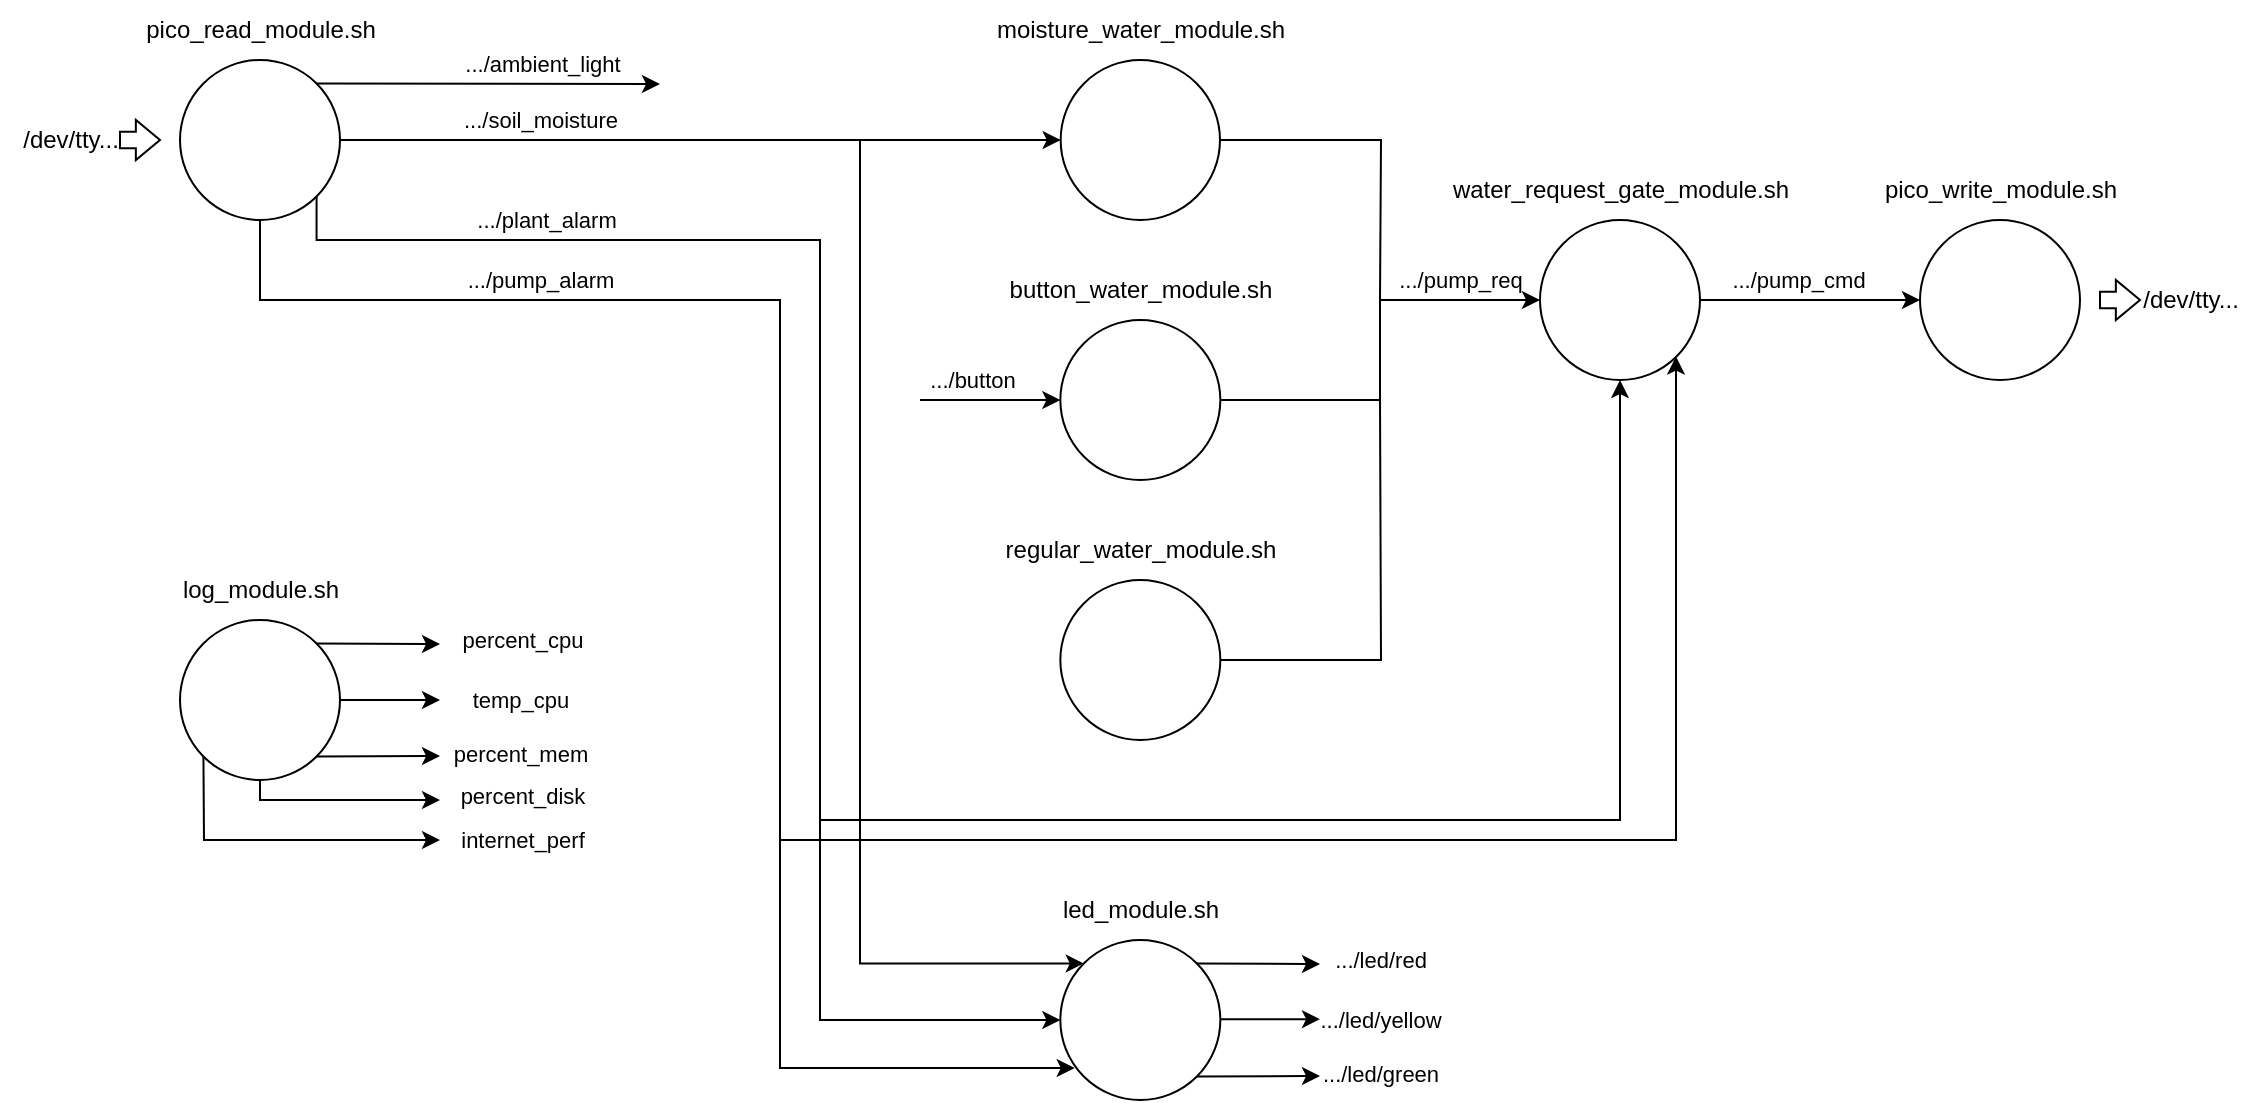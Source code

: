 <mxfile version="21.3.4" type="device">
  <diagram name="Page-1" id="5d7acffa-a066-3a61-03fe-96351882024d">
    <mxGraphModel dx="2700" dy="772" grid="1" gridSize="10" guides="1" tooltips="1" connect="1" arrows="1" fold="1" page="1" pageScale="1" pageWidth="1100" pageHeight="850" background="#ffffff" math="0" shadow="0">
      <root>
        <mxCell id="0" />
        <mxCell id="1" parent="0" />
        <mxCell id="KBj2P0N1xhkHomYplWMj-21" style="edgeStyle=orthogonalEdgeStyle;rounded=0;orthogonalLoop=1;jettySize=auto;html=1;exitX=1;exitY=0.5;exitDx=0;exitDy=0;endArrow=none;endFill=0;" parent="1" source="KBj2P0N1xhkHomYplWMj-1" edge="1">
          <mxGeometry relative="1" as="geometry">
            <mxPoint x="680" y="280" as="targetPoint" />
          </mxGeometry>
        </mxCell>
        <mxCell id="KBj2P0N1xhkHomYplWMj-1" value="" style="ellipse;whiteSpace=wrap;html=1;" parent="1" vertex="1">
          <mxGeometry x="520.33" y="160" width="79.67" height="80" as="geometry" />
        </mxCell>
        <mxCell id="KBj2P0N1xhkHomYplWMj-2" value="&lt;div&gt;moisture_water_module.sh&lt;/div&gt;" style="text;html=1;align=center;verticalAlign=middle;resizable=0;points=[];autosize=1;strokeColor=none;fillColor=none;" parent="1" vertex="1">
          <mxGeometry x="475.17" y="130" width="170" height="30" as="geometry" />
        </mxCell>
        <mxCell id="KBj2P0N1xhkHomYplWMj-4" value="" style="endArrow=classic;html=1;rounded=0;exitX=1;exitY=0.5;exitDx=0;exitDy=0;edgeStyle=elbowEdgeStyle;elbow=vertical;entryX=0;entryY=0.5;entryDx=0;entryDy=0;" parent="1" source="KBj2P0N1xhkHomYplWMj-6" target="KBj2P0N1xhkHomYplWMj-1" edge="1">
          <mxGeometry width="50" height="50" relative="1" as="geometry">
            <mxPoint x="430.33" y="180" as="sourcePoint" />
            <mxPoint x="520.33" y="180" as="targetPoint" />
          </mxGeometry>
        </mxCell>
        <mxCell id="KBj2P0N1xhkHomYplWMj-5" value=".../soil_moisture" style="edgeLabel;html=1;align=center;verticalAlign=middle;resizable=0;points=[];" parent="KBj2P0N1xhkHomYplWMj-4" vertex="1" connectable="0">
          <mxGeometry x="-0.407" y="-2" relative="1" as="geometry">
            <mxPoint x="-7" y="-12" as="offset" />
          </mxGeometry>
        </mxCell>
        <mxCell id="KBj2P0N1xhkHomYplWMj-6" value="" style="ellipse;whiteSpace=wrap;html=1;" parent="1" vertex="1">
          <mxGeometry x="80" y="160" width="80" height="80" as="geometry" />
        </mxCell>
        <mxCell id="KBj2P0N1xhkHomYplWMj-7" value="pico_read_module.sh" style="text;html=1;align=center;verticalAlign=middle;resizable=0;points=[];autosize=1;strokeColor=none;fillColor=none;" parent="1" vertex="1">
          <mxGeometry x="50" y="130" width="140" height="30" as="geometry" />
        </mxCell>
        <mxCell id="KBj2P0N1xhkHomYplWMj-8" value="" style="endArrow=classic;html=1;rounded=0;exitX=1;exitY=0;exitDx=0;exitDy=0;elbow=vertical;" parent="1" source="KBj2P0N1xhkHomYplWMj-6" edge="1">
          <mxGeometry width="50" height="50" relative="1" as="geometry">
            <mxPoint x="220" y="260" as="sourcePoint" />
            <mxPoint x="320" y="172" as="targetPoint" />
          </mxGeometry>
        </mxCell>
        <mxCell id="KBj2P0N1xhkHomYplWMj-9" value=".../ambient_light" style="edgeLabel;html=1;align=center;verticalAlign=middle;resizable=0;points=[];" parent="KBj2P0N1xhkHomYplWMj-8" vertex="1" connectable="0">
          <mxGeometry x="-0.407" y="-2" relative="1" as="geometry">
            <mxPoint x="61" y="-12" as="offset" />
          </mxGeometry>
        </mxCell>
        <mxCell id="KBj2P0N1xhkHomYplWMj-10" value="" style="endArrow=none;html=1;rounded=0;edgeStyle=elbowEdgeStyle;exitX=1;exitY=1;exitDx=0;exitDy=0;endFill=0;elbow=vertical;" parent="1" source="KBj2P0N1xhkHomYplWMj-6" edge="1">
          <mxGeometry width="50" height="50" relative="1" as="geometry">
            <mxPoint x="160" y="220" as="sourcePoint" />
            <mxPoint x="400" y="540" as="targetPoint" />
            <Array as="points">
              <mxPoint x="270" y="250" />
            </Array>
          </mxGeometry>
        </mxCell>
        <mxCell id="KBj2P0N1xhkHomYplWMj-11" value=".../plant_alarm" style="edgeLabel;html=1;align=center;verticalAlign=middle;resizable=0;points=[];" parent="KBj2P0N1xhkHomYplWMj-10" vertex="1" connectable="0">
          <mxGeometry x="-0.407" y="-2" relative="1" as="geometry">
            <mxPoint x="-31" y="-12" as="offset" />
          </mxGeometry>
        </mxCell>
        <mxCell id="KBj2P0N1xhkHomYplWMj-12" value="" style="endArrow=none;html=1;rounded=0;edgeStyle=elbowEdgeStyle;endFill=0;elbow=vertical;" parent="1" edge="1">
          <mxGeometry width="50" height="50" relative="1" as="geometry">
            <mxPoint x="120" y="240" as="sourcePoint" />
            <mxPoint x="380" y="550" as="targetPoint" />
            <Array as="points">
              <mxPoint x="250" y="280" />
            </Array>
          </mxGeometry>
        </mxCell>
        <mxCell id="KBj2P0N1xhkHomYplWMj-13" value=".../pump_alarm" style="edgeLabel;html=1;align=center;verticalAlign=middle;resizable=0;points=[];" parent="KBj2P0N1xhkHomYplWMj-12" vertex="1" connectable="0">
          <mxGeometry x="-0.407" y="-2" relative="1" as="geometry">
            <mxPoint x="11" y="-12" as="offset" />
          </mxGeometry>
        </mxCell>
        <mxCell id="KBj2P0N1xhkHomYplWMj-14" value="" style="ellipse;whiteSpace=wrap;html=1;" parent="1" vertex="1">
          <mxGeometry x="760" y="240" width="80" height="80" as="geometry" />
        </mxCell>
        <mxCell id="KBj2P0N1xhkHomYplWMj-15" value="" style="endArrow=classic;html=1;rounded=0;edgeStyle=elbowEdgeStyle;entryX=0;entryY=0.5;entryDx=0;entryDy=0;" parent="1" target="KBj2P0N1xhkHomYplWMj-14" edge="1">
          <mxGeometry width="50" height="50" relative="1" as="geometry">
            <mxPoint x="680" y="280" as="sourcePoint" />
            <mxPoint x="770" y="250" as="targetPoint" />
          </mxGeometry>
        </mxCell>
        <mxCell id="KBj2P0N1xhkHomYplWMj-16" value=".../pump_req" style="edgeLabel;html=1;align=center;verticalAlign=middle;resizable=0;points=[];" parent="KBj2P0N1xhkHomYplWMj-15" vertex="1" connectable="0">
          <mxGeometry x="-0.407" y="-2" relative="1" as="geometry">
            <mxPoint x="16" y="-12" as="offset" />
          </mxGeometry>
        </mxCell>
        <mxCell id="KBj2P0N1xhkHomYplWMj-18" value="" style="ellipse;whiteSpace=wrap;html=1;" parent="1" vertex="1">
          <mxGeometry x="520.17" y="290" width="80" height="80" as="geometry" />
        </mxCell>
        <mxCell id="KBj2P0N1xhkHomYplWMj-19" value="&lt;div&gt;button_water_module.sh&lt;/div&gt;" style="text;html=1;align=center;verticalAlign=middle;resizable=0;points=[];autosize=1;strokeColor=none;fillColor=none;" parent="1" vertex="1">
          <mxGeometry x="485.17" y="260" width="150" height="30" as="geometry" />
        </mxCell>
        <mxCell id="KBj2P0N1xhkHomYplWMj-20" value="&lt;div&gt;water_request_gate_module.sh&lt;/div&gt;" style="text;html=1;align=center;verticalAlign=middle;resizable=0;points=[];autosize=1;strokeColor=none;fillColor=none;" parent="1" vertex="1">
          <mxGeometry x="705" y="210" width="190" height="30" as="geometry" />
        </mxCell>
        <mxCell id="KBj2P0N1xhkHomYplWMj-22" style="edgeStyle=orthogonalEdgeStyle;rounded=0;orthogonalLoop=1;jettySize=auto;html=1;exitX=1;exitY=0.5;exitDx=0;exitDy=0;endArrow=none;endFill=0;" parent="1" source="KBj2P0N1xhkHomYplWMj-18" edge="1">
          <mxGeometry relative="1" as="geometry">
            <mxPoint x="680" y="280" as="targetPoint" />
            <mxPoint x="610" y="210" as="sourcePoint" />
            <Array as="points">
              <mxPoint x="680" y="330" />
            </Array>
          </mxGeometry>
        </mxCell>
        <mxCell id="KBj2P0N1xhkHomYplWMj-23" value="" style="endArrow=classic;html=1;rounded=0;edgeStyle=elbowEdgeStyle;" parent="1" edge="1">
          <mxGeometry width="50" height="50" relative="1" as="geometry">
            <mxPoint x="450" y="330" as="sourcePoint" />
            <mxPoint x="520.17" y="330" as="targetPoint" />
            <Array as="points" />
          </mxGeometry>
        </mxCell>
        <mxCell id="KBj2P0N1xhkHomYplWMj-24" value=".../button" style="edgeLabel;html=1;align=center;verticalAlign=middle;resizable=0;points=[];" parent="KBj2P0N1xhkHomYplWMj-23" vertex="1" connectable="0">
          <mxGeometry x="-0.407" y="-2" relative="1" as="geometry">
            <mxPoint x="5" y="-12" as="offset" />
          </mxGeometry>
        </mxCell>
        <mxCell id="KBj2P0N1xhkHomYplWMj-25" value="regular_water_module.sh" style="text;html=1;align=center;verticalAlign=middle;resizable=0;points=[];autosize=1;strokeColor=none;fillColor=none;" parent="1" vertex="1">
          <mxGeometry x="480.17" y="390" width="160" height="30" as="geometry" />
        </mxCell>
        <mxCell id="KBj2P0N1xhkHomYplWMj-26" value="" style="ellipse;whiteSpace=wrap;html=1;" parent="1" vertex="1">
          <mxGeometry x="520.17" y="420" width="80" height="80" as="geometry" />
        </mxCell>
        <mxCell id="KBj2P0N1xhkHomYplWMj-27" style="edgeStyle=orthogonalEdgeStyle;rounded=0;orthogonalLoop=1;jettySize=auto;html=1;exitX=1;exitY=0.5;exitDx=0;exitDy=0;endArrow=none;endFill=0;" parent="1" source="KBj2P0N1xhkHomYplWMj-26" edge="1">
          <mxGeometry relative="1" as="geometry">
            <mxPoint x="680" y="330" as="targetPoint" />
            <mxPoint x="610" y="340" as="sourcePoint" />
          </mxGeometry>
        </mxCell>
        <mxCell id="KBj2P0N1xhkHomYplWMj-28" value="" style="shape=singleArrow;whiteSpace=wrap;html=1;arrowWidth=0.417;arrowSize=0.604;" parent="1" vertex="1">
          <mxGeometry x="50" y="190" width="20" height="20" as="geometry" />
        </mxCell>
        <mxCell id="KBj2P0N1xhkHomYplWMj-30" value="&lt;div&gt;/dev/tty...&lt;/div&gt;" style="text;html=1;align=center;verticalAlign=middle;resizable=0;points=[];autosize=1;strokeColor=none;fillColor=none;" parent="1" vertex="1">
          <mxGeometry x="-10" y="185" width="70" height="30" as="geometry" />
        </mxCell>
        <mxCell id="KBj2P0N1xhkHomYplWMj-34" value="led_module.sh" style="text;html=1;align=center;verticalAlign=middle;resizable=0;points=[];autosize=1;strokeColor=none;fillColor=none;" parent="1" vertex="1">
          <mxGeometry x="505.17" y="570" width="110" height="30" as="geometry" />
        </mxCell>
        <mxCell id="KBj2P0N1xhkHomYplWMj-35" value="" style="ellipse;whiteSpace=wrap;html=1;" parent="1" vertex="1">
          <mxGeometry x="520.17" y="600" width="80" height="80" as="geometry" />
        </mxCell>
        <mxCell id="KBj2P0N1xhkHomYplWMj-36" value="" style="endArrow=classic;html=1;rounded=0;entryX=0.09;entryY=0.8;entryDx=0;entryDy=0;edgeStyle=elbowEdgeStyle;entryPerimeter=0;" parent="1" target="KBj2P0N1xhkHomYplWMj-35" edge="1">
          <mxGeometry width="50" height="50" relative="1" as="geometry">
            <mxPoint x="380" y="550" as="sourcePoint" />
            <mxPoint x="470" y="550" as="targetPoint" />
            <Array as="points">
              <mxPoint x="380" y="590" />
            </Array>
          </mxGeometry>
        </mxCell>
        <mxCell id="KBj2P0N1xhkHomYplWMj-37" value="" style="endArrow=classic;html=1;rounded=0;entryX=0;entryY=0.5;entryDx=0;entryDy=0;edgeStyle=elbowEdgeStyle;" parent="1" target="KBj2P0N1xhkHomYplWMj-35" edge="1">
          <mxGeometry width="50" height="50" relative="1" as="geometry">
            <mxPoint x="400" y="540" as="sourcePoint" />
            <mxPoint x="530" y="630" as="targetPoint" />
            <Array as="points">
              <mxPoint x="400" y="570" />
              <mxPoint x="390" y="580" />
            </Array>
          </mxGeometry>
        </mxCell>
        <mxCell id="KBj2P0N1xhkHomYplWMj-38" value="" style="endArrow=classic;html=1;rounded=0;edgeStyle=elbowEdgeStyle;entryX=0;entryY=0;entryDx=0;entryDy=0;" parent="1" target="KBj2P0N1xhkHomYplWMj-35" edge="1">
          <mxGeometry width="50" height="50" relative="1" as="geometry">
            <mxPoint x="420" y="200" as="sourcePoint" />
            <mxPoint x="530" y="590" as="targetPoint" />
            <Array as="points">
              <mxPoint x="420" y="410" />
              <mxPoint x="400" y="390" />
              <mxPoint x="450" y="600" />
            </Array>
          </mxGeometry>
        </mxCell>
        <mxCell id="KBj2P0N1xhkHomYplWMj-39" value="" style="endArrow=classic;html=1;rounded=0;entryX=0.5;entryY=1;entryDx=0;entryDy=0;edgeStyle=elbowEdgeStyle;" parent="1" target="KBj2P0N1xhkHomYplWMj-14" edge="1">
          <mxGeometry width="50" height="50" relative="1" as="geometry">
            <mxPoint x="400" y="540" as="sourcePoint" />
            <mxPoint x="530" y="630" as="targetPoint" />
            <Array as="points">
              <mxPoint x="800" y="400" />
            </Array>
          </mxGeometry>
        </mxCell>
        <mxCell id="KBj2P0N1xhkHomYplWMj-40" value="" style="endArrow=classic;html=1;rounded=0;entryX=1;entryY=1;entryDx=0;entryDy=0;edgeStyle=elbowEdgeStyle;" parent="1" target="KBj2P0N1xhkHomYplWMj-14" edge="1">
          <mxGeometry width="50" height="50" relative="1" as="geometry">
            <mxPoint x="380" y="550" as="sourcePoint" />
            <mxPoint x="810" y="330" as="targetPoint" />
            <Array as="points">
              <mxPoint x="828" y="330" />
              <mxPoint x="870" y="320" />
              <mxPoint x="820" y="430" />
            </Array>
          </mxGeometry>
        </mxCell>
        <mxCell id="KBj2P0N1xhkHomYplWMj-41" value="" style="endArrow=classic;html=1;rounded=0;" parent="1" edge="1">
          <mxGeometry width="50" height="50" relative="1" as="geometry">
            <mxPoint x="600" y="639.58" as="sourcePoint" />
            <mxPoint x="650" y="639.58" as="targetPoint" />
          </mxGeometry>
        </mxCell>
        <mxCell id="KBj2P0N1xhkHomYplWMj-45" value="&lt;div&gt;.../led/yellow&lt;/div&gt;" style="edgeLabel;html=1;align=center;verticalAlign=middle;resizable=0;points=[];" parent="KBj2P0N1xhkHomYplWMj-41" vertex="1" connectable="0">
          <mxGeometry x="-0.171" relative="1" as="geometry">
            <mxPoint x="59" as="offset" />
          </mxGeometry>
        </mxCell>
        <mxCell id="KBj2P0N1xhkHomYplWMj-42" value="" style="endArrow=classic;html=1;rounded=0;exitX=1;exitY=0;exitDx=0;exitDy=0;" parent="1" source="KBj2P0N1xhkHomYplWMj-35" edge="1">
          <mxGeometry width="50" height="50" relative="1" as="geometry">
            <mxPoint x="595.17" y="620" as="sourcePoint" />
            <mxPoint x="650" y="612" as="targetPoint" />
          </mxGeometry>
        </mxCell>
        <mxCell id="KBj2P0N1xhkHomYplWMj-44" value="&lt;div&gt;.../led/red&lt;/div&gt;" style="edgeLabel;html=1;align=center;verticalAlign=middle;resizable=0;points=[];" parent="KBj2P0N1xhkHomYplWMj-42" vertex="1" connectable="0">
          <mxGeometry x="-0.408" y="1" relative="1" as="geometry">
            <mxPoint x="73" y="-1" as="offset" />
          </mxGeometry>
        </mxCell>
        <mxCell id="KBj2P0N1xhkHomYplWMj-43" value="" style="endArrow=classic;html=1;rounded=0;exitX=1;exitY=1;exitDx=0;exitDy=0;" parent="1" source="KBj2P0N1xhkHomYplWMj-35" edge="1">
          <mxGeometry width="50" height="50" relative="1" as="geometry">
            <mxPoint x="600" y="670" as="sourcePoint" />
            <mxPoint x="650" y="668" as="targetPoint" />
          </mxGeometry>
        </mxCell>
        <mxCell id="KBj2P0N1xhkHomYplWMj-46" value="&lt;div&gt;.../led/green&lt;/div&gt;" style="edgeLabel;html=1;align=center;verticalAlign=middle;resizable=0;points=[];" parent="KBj2P0N1xhkHomYplWMj-43" vertex="1" connectable="0">
          <mxGeometry x="-0.374" y="1" relative="1" as="geometry">
            <mxPoint x="72" as="offset" />
          </mxGeometry>
        </mxCell>
        <mxCell id="KBj2P0N1xhkHomYplWMj-47" value="log_module.sh" style="text;html=1;align=center;verticalAlign=middle;resizable=0;points=[];autosize=1;strokeColor=none;fillColor=none;" parent="1" vertex="1">
          <mxGeometry x="65.0" y="410" width="110" height="30" as="geometry" />
        </mxCell>
        <mxCell id="KBj2P0N1xhkHomYplWMj-48" value="" style="ellipse;whiteSpace=wrap;html=1;" parent="1" vertex="1">
          <mxGeometry x="80.0" y="440" width="80" height="80" as="geometry" />
        </mxCell>
        <mxCell id="KBj2P0N1xhkHomYplWMj-61" value="" style="endArrow=classic;html=1;rounded=0;exitX=1;exitY=0.5;exitDx=0;exitDy=0;" parent="1" source="KBj2P0N1xhkHomYplWMj-48" edge="1">
          <mxGeometry width="50" height="50" relative="1" as="geometry">
            <mxPoint x="162" y="479.38" as="sourcePoint" />
            <mxPoint x="210" y="480" as="targetPoint" />
          </mxGeometry>
        </mxCell>
        <mxCell id="KBj2P0N1xhkHomYplWMj-62" value="temp_cpu" style="edgeLabel;html=1;align=center;verticalAlign=middle;resizable=0;points=[];" parent="KBj2P0N1xhkHomYplWMj-61" vertex="1" connectable="0">
          <mxGeometry x="-0.171" relative="1" as="geometry">
            <mxPoint x="69" as="offset" />
          </mxGeometry>
        </mxCell>
        <mxCell id="KBj2P0N1xhkHomYplWMj-63" value="" style="endArrow=classic;html=1;rounded=0;exitX=1;exitY=0;exitDx=0;exitDy=0;" parent="1" source="KBj2P0N1xhkHomYplWMj-48" edge="1">
          <mxGeometry width="50" height="50" relative="1" as="geometry">
            <mxPoint x="150" y="451.8" as="sourcePoint" />
            <mxPoint x="210" y="452" as="targetPoint" />
          </mxGeometry>
        </mxCell>
        <mxCell id="KBj2P0N1xhkHomYplWMj-64" value="percent_cpu" style="edgeLabel;html=1;align=center;verticalAlign=middle;resizable=0;points=[];" parent="KBj2P0N1xhkHomYplWMj-63" vertex="1" connectable="0">
          <mxGeometry x="-0.408" y="1" relative="1" as="geometry">
            <mxPoint x="84" y="-1" as="offset" />
          </mxGeometry>
        </mxCell>
        <mxCell id="KBj2P0N1xhkHomYplWMj-65" value="" style="endArrow=classic;html=1;rounded=0;exitX=1;exitY=1;exitDx=0;exitDy=0;" parent="1" source="KBj2P0N1xhkHomYplWMj-48" edge="1">
          <mxGeometry width="50" height="50" relative="1" as="geometry">
            <mxPoint x="150" y="507.8" as="sourcePoint" />
            <mxPoint x="210" y="508" as="targetPoint" />
          </mxGeometry>
        </mxCell>
        <mxCell id="KBj2P0N1xhkHomYplWMj-70" value="percent_mem" style="edgeLabel;html=1;align=center;verticalAlign=middle;resizable=0;points=[];" parent="KBj2P0N1xhkHomYplWMj-65" vertex="1" connectable="0">
          <mxGeometry x="0.351" y="1" relative="1" as="geometry">
            <mxPoint x="60" as="offset" />
          </mxGeometry>
        </mxCell>
        <mxCell id="KBj2P0N1xhkHomYplWMj-67" value="" style="endArrow=classic;html=1;rounded=0;edgeStyle=elbowEdgeStyle;exitX=0.5;exitY=1;exitDx=0;exitDy=0;" parent="1" source="KBj2P0N1xhkHomYplWMj-48" edge="1">
          <mxGeometry width="50" height="50" relative="1" as="geometry">
            <mxPoint x="390" y="560" as="sourcePoint" />
            <mxPoint x="210" y="530" as="targetPoint" />
            <Array as="points">
              <mxPoint x="120" y="530" />
            </Array>
          </mxGeometry>
        </mxCell>
        <mxCell id="KBj2P0N1xhkHomYplWMj-72" value="percent_disk" style="edgeLabel;html=1;align=center;verticalAlign=middle;resizable=0;points=[];" parent="KBj2P0N1xhkHomYplWMj-67" vertex="1" connectable="0">
          <mxGeometry x="0.506" y="2" relative="1" as="geometry">
            <mxPoint x="65" as="offset" />
          </mxGeometry>
        </mxCell>
        <mxCell id="KBj2P0N1xhkHomYplWMj-68" value="" style="endArrow=classic;html=1;rounded=0;edgeStyle=elbowEdgeStyle;exitX=0;exitY=1;exitDx=0;exitDy=0;" parent="1" source="KBj2P0N1xhkHomYplWMj-48" edge="1">
          <mxGeometry width="50" height="50" relative="1" as="geometry">
            <mxPoint x="130" y="530" as="sourcePoint" />
            <mxPoint x="210" y="550" as="targetPoint" />
            <Array as="points">
              <mxPoint x="92" y="530" />
            </Array>
          </mxGeometry>
        </mxCell>
        <mxCell id="KBj2P0N1xhkHomYplWMj-73" value="&lt;div&gt;internet_perf&lt;/div&gt;" style="edgeLabel;html=1;align=center;verticalAlign=middle;resizable=0;points=[];" parent="KBj2P0N1xhkHomYplWMj-68" vertex="1" connectable="0">
          <mxGeometry x="0.567" relative="1" as="geometry">
            <mxPoint x="75" as="offset" />
          </mxGeometry>
        </mxCell>
        <mxCell id="2HFXfHXNwZVNqHZJWIcu-2" value="" style="ellipse;whiteSpace=wrap;html=1;" vertex="1" parent="1">
          <mxGeometry x="950" y="240" width="80" height="80" as="geometry" />
        </mxCell>
        <mxCell id="2HFXfHXNwZVNqHZJWIcu-4" value="&lt;div&gt;pico_write_module.sh&lt;/div&gt;" style="text;html=1;align=center;verticalAlign=middle;resizable=0;points=[];autosize=1;strokeColor=none;fillColor=none;" vertex="1" parent="1">
          <mxGeometry x="920" y="210" width="140" height="30" as="geometry" />
        </mxCell>
        <mxCell id="2HFXfHXNwZVNqHZJWIcu-5" value="" style="shape=singleArrow;whiteSpace=wrap;html=1;arrowWidth=0.417;arrowSize=0.604;" vertex="1" parent="1">
          <mxGeometry x="1040" y="270" width="20" height="20" as="geometry" />
        </mxCell>
        <mxCell id="2HFXfHXNwZVNqHZJWIcu-6" value="&lt;div&gt;/dev/tty...&lt;/div&gt;" style="text;html=1;align=center;verticalAlign=middle;resizable=0;points=[];autosize=1;strokeColor=none;fillColor=none;" vertex="1" parent="1">
          <mxGeometry x="1050" y="265" width="70" height="30" as="geometry" />
        </mxCell>
        <mxCell id="2HFXfHXNwZVNqHZJWIcu-7" value="" style="endArrow=classic;html=1;rounded=0;edgeStyle=elbowEdgeStyle;exitX=1;exitY=0.5;exitDx=0;exitDy=0;" edge="1" parent="1" source="KBj2P0N1xhkHomYplWMj-14">
          <mxGeometry width="50" height="50" relative="1" as="geometry">
            <mxPoint x="905" y="280" as="sourcePoint" />
            <mxPoint x="950" y="280" as="targetPoint" />
          </mxGeometry>
        </mxCell>
        <mxCell id="2HFXfHXNwZVNqHZJWIcu-8" value="&lt;div&gt;.../pump_cmd&lt;/div&gt;" style="edgeLabel;html=1;align=center;verticalAlign=middle;resizable=0;points=[];" vertex="1" connectable="0" parent="2HFXfHXNwZVNqHZJWIcu-7">
          <mxGeometry x="-0.407" y="-2" relative="1" as="geometry">
            <mxPoint x="16" y="-12" as="offset" />
          </mxGeometry>
        </mxCell>
      </root>
    </mxGraphModel>
  </diagram>
</mxfile>
